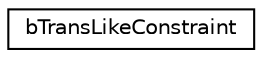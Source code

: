 digraph G
{
  edge [fontname="Helvetica",fontsize="10",labelfontname="Helvetica",labelfontsize="10"];
  node [fontname="Helvetica",fontsize="10",shape=record];
  rankdir=LR;
  Node1 [label="bTransLikeConstraint",height=0.2,width=0.4,color="black", fillcolor="white", style="filled",URL="$df/d57/structbTransLikeConstraint.html"];
}
